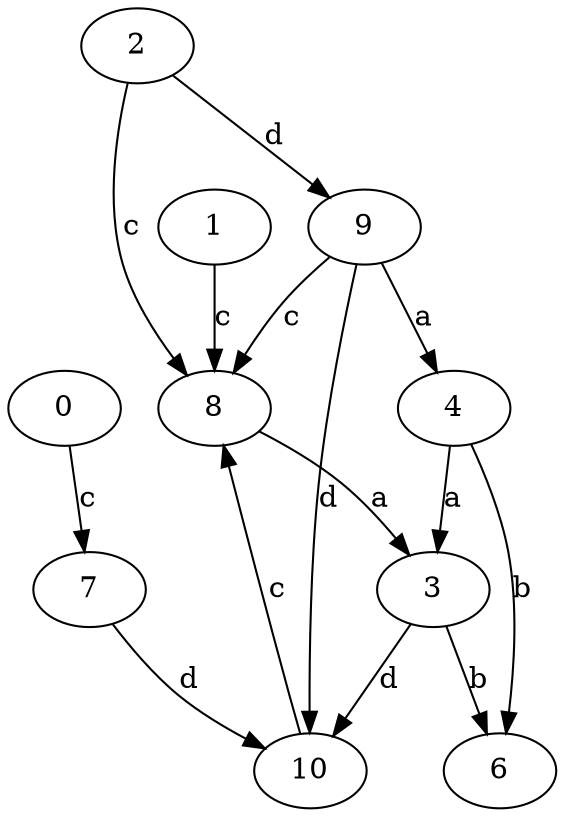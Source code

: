 strict digraph  {
2;
3;
4;
0;
6;
7;
8;
1;
9;
10;
2 -> 8  [label=c];
2 -> 9  [label=d];
3 -> 6  [label=b];
3 -> 10  [label=d];
4 -> 3  [label=a];
4 -> 6  [label=b];
0 -> 7  [label=c];
7 -> 10  [label=d];
8 -> 3  [label=a];
1 -> 8  [label=c];
9 -> 4  [label=a];
9 -> 8  [label=c];
9 -> 10  [label=d];
10 -> 8  [label=c];
}
